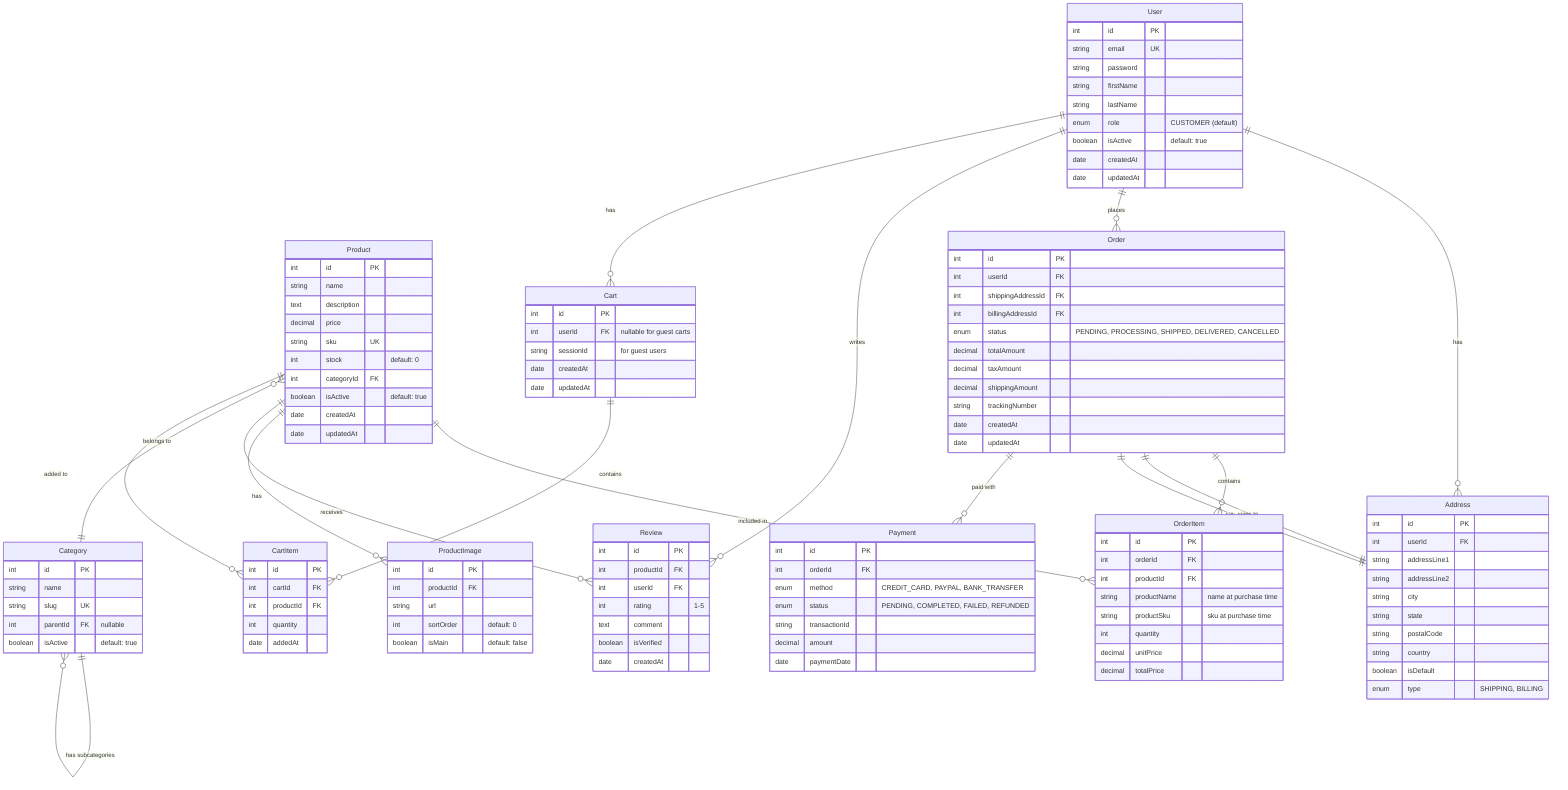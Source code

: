 erDiagram
    User {
        int id PK
        string email UK
        string password
        string firstName
        string lastName
        enum role "CUSTOMER (default)"
        boolean isActive "default: true"
        date createdAt
        date updatedAt
    }
    
    Address {
        int id PK
        int userId FK
        string addressLine1
        string addressLine2
        string city
        string state
        string postalCode
        string country
        boolean isDefault
        enum type "SHIPPING, BILLING"
    }
    
    Product {
        int id PK
        string name
        text description
        decimal price
        string sku UK
        int stock "default: 0"
        int categoryId FK
        boolean isActive "default: true"
        date createdAt
        date updatedAt
    }
    
    Category {
        int id PK
        string name
        string slug UK
        int parentId FK "nullable"
        boolean isActive "default: true"
    }
    
    ProductImage {
        int id PK
        int productId FK
        string url
        int sortOrder "default: 0"
        boolean isMain "default: false"
    }
    
    Cart {
        int id PK
        int userId FK "nullable for guest carts"
        string sessionId "for guest users"
        date createdAt
        date updatedAt
    }
    
    CartItem {
        int id PK
        int cartId FK
        int productId FK
        int quantity
        date addedAt
    }
    
    Order {
        int id PK
        int userId FK
        int shippingAddressId FK
        int billingAddressId FK
        enum status "PENDING, PROCESSING, SHIPPED, DELIVERED, CANCELLED"
        decimal totalAmount
        decimal taxAmount
        decimal shippingAmount
        string trackingNumber
        date createdAt
        date updatedAt
    }
    
    OrderItem {
        int id PK
        int orderId FK
        int productId FK
        string productName "name at purchase time"
        string productSku "sku at purchase time"
        int quantity
        decimal unitPrice
        decimal totalPrice
    }
    
    Payment {
        int id PK
        int orderId FK
        enum method "CREDIT_CARD, PAYPAL, BANK_TRANSFER"
        enum status "PENDING, COMPLETED, FAILED, REFUNDED"
        string transactionId
        decimal amount
        date paymentDate
    }
    
    Review {
        int id PK
        int productId FK
        int userId FK
        int rating "1-5"
        text comment
        boolean isVerified
        date createdAt
    }
    
    User ||--o{ Address : "has"
    User ||--o{ Order : "places"
    User ||--o{ Review : "writes"
    User ||--o{ Cart : "has"
    
    Product ||--o{ OrderItem : "included in"
    Product ||--o{ ProductImage : "has"
    Product ||--o{ Review : "receives"
    Product }o--|| Category : "belongs to"
    Product ||--o{ CartItem : "added to"
    
    Category ||--o{ Category : "has subcategories"
    
    Cart ||--o{ CartItem : "contains"
    
    Order ||--o{ OrderItem : "contains"
    Order ||--|| Address : "ships to"
    Order ||--|| Address : "bills to"
    Order ||--o{ Payment : "paid with"